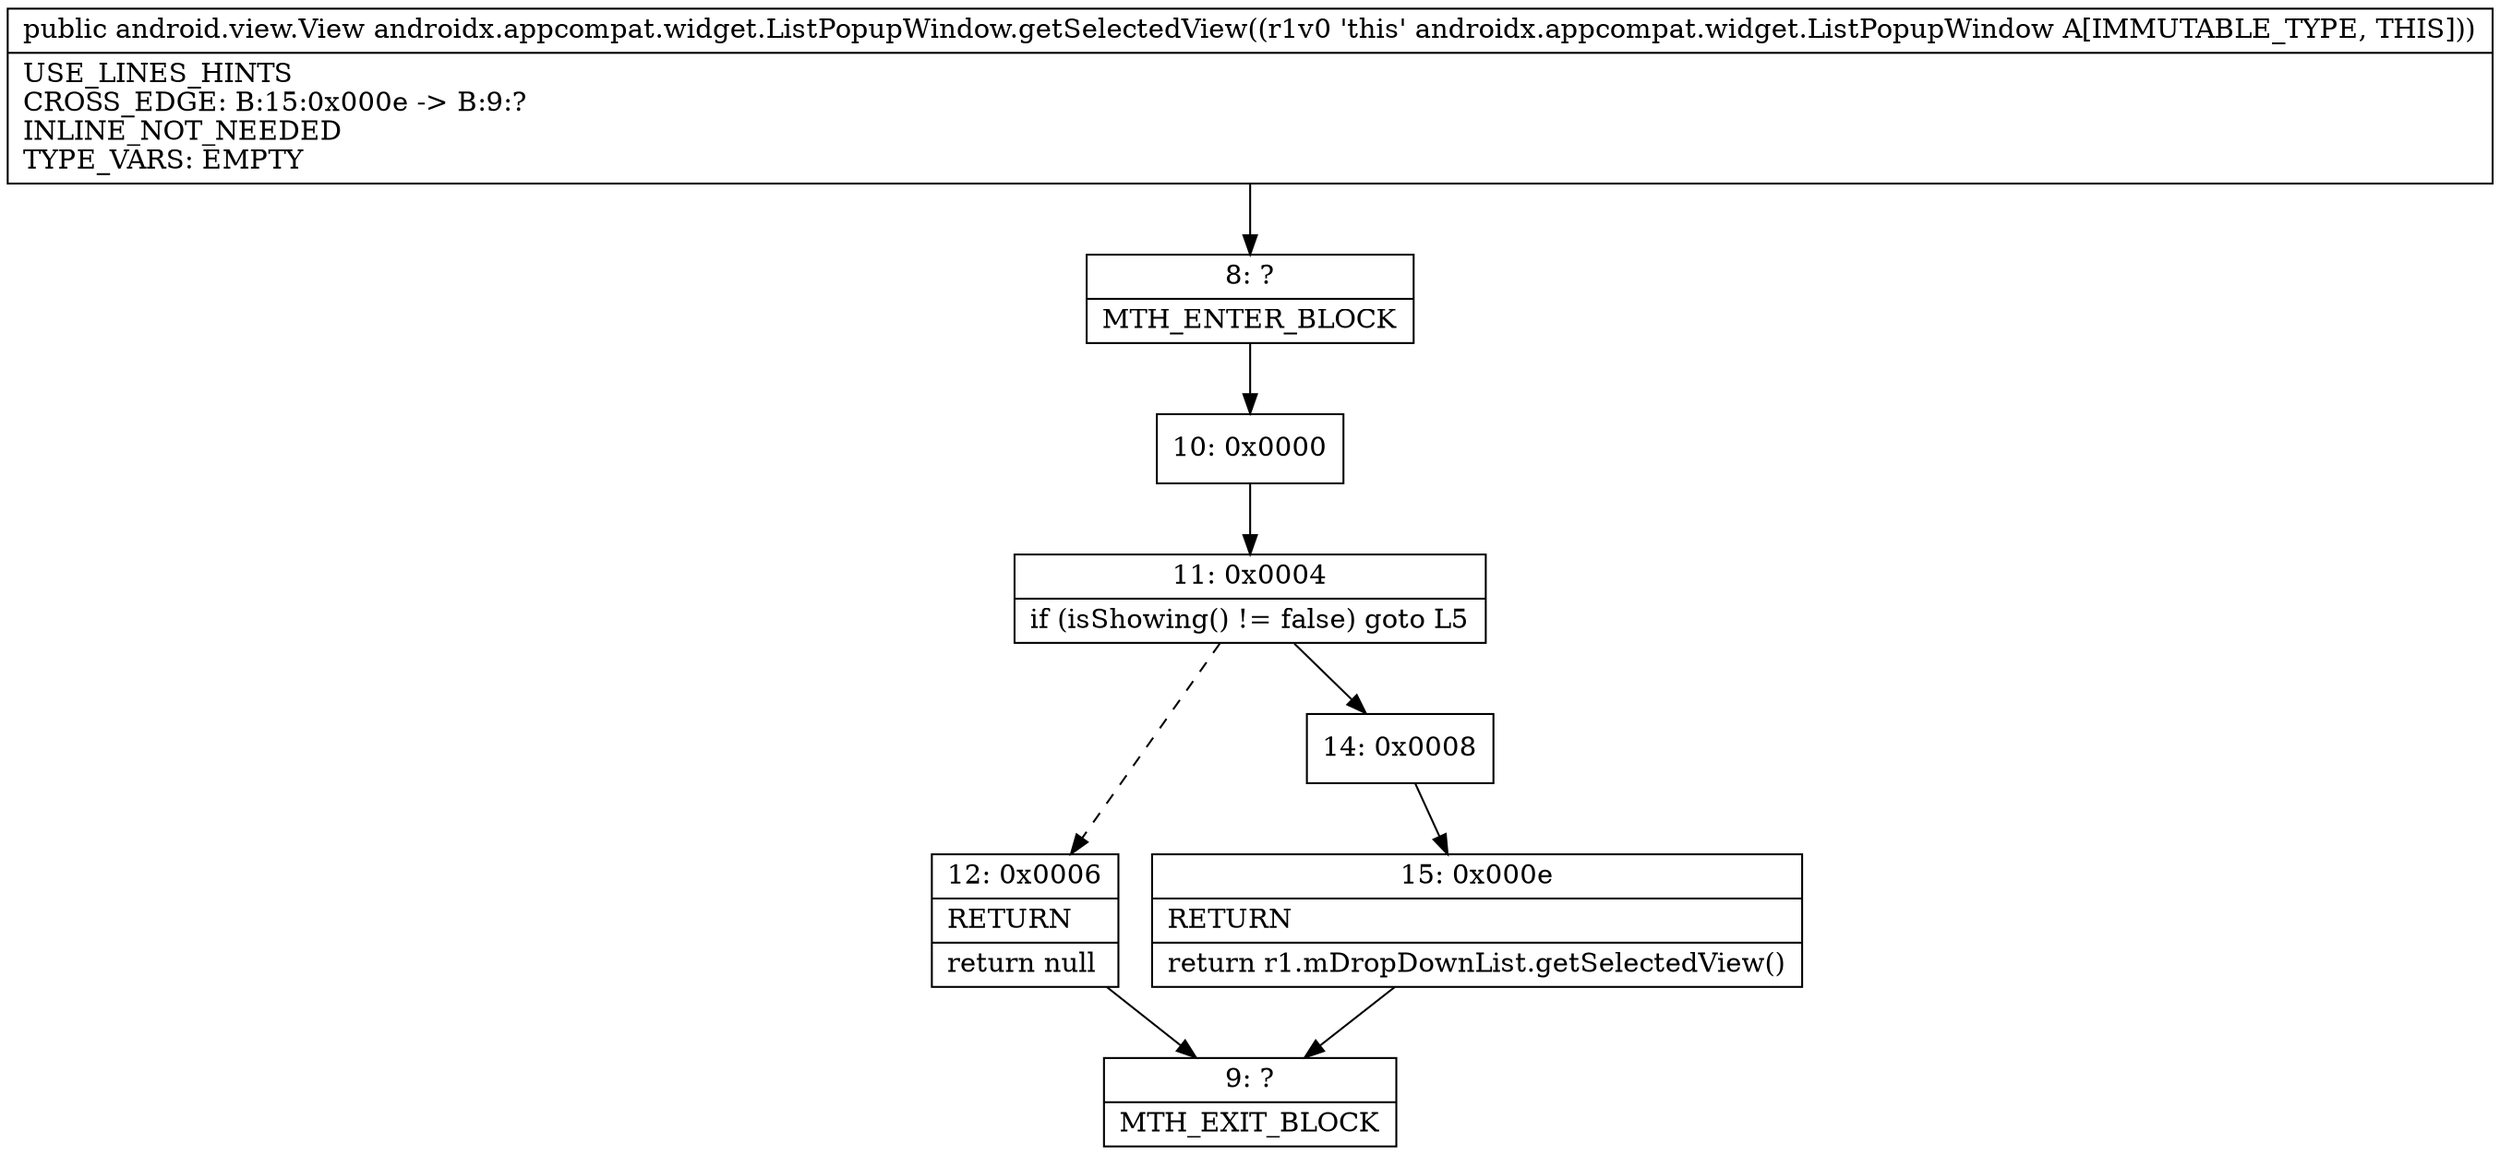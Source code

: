 digraph "CFG forandroidx.appcompat.widget.ListPopupWindow.getSelectedView()Landroid\/view\/View;" {
Node_8 [shape=record,label="{8\:\ ?|MTH_ENTER_BLOCK\l}"];
Node_10 [shape=record,label="{10\:\ 0x0000}"];
Node_11 [shape=record,label="{11\:\ 0x0004|if (isShowing() != false) goto L5\l}"];
Node_12 [shape=record,label="{12\:\ 0x0006|RETURN\l|return null\l}"];
Node_9 [shape=record,label="{9\:\ ?|MTH_EXIT_BLOCK\l}"];
Node_14 [shape=record,label="{14\:\ 0x0008}"];
Node_15 [shape=record,label="{15\:\ 0x000e|RETURN\l|return r1.mDropDownList.getSelectedView()\l}"];
MethodNode[shape=record,label="{public android.view.View androidx.appcompat.widget.ListPopupWindow.getSelectedView((r1v0 'this' androidx.appcompat.widget.ListPopupWindow A[IMMUTABLE_TYPE, THIS]))  | USE_LINES_HINTS\lCROSS_EDGE: B:15:0x000e \-\> B:9:?\lINLINE_NOT_NEEDED\lTYPE_VARS: EMPTY\l}"];
MethodNode -> Node_8;Node_8 -> Node_10;
Node_10 -> Node_11;
Node_11 -> Node_12[style=dashed];
Node_11 -> Node_14;
Node_12 -> Node_9;
Node_14 -> Node_15;
Node_15 -> Node_9;
}


